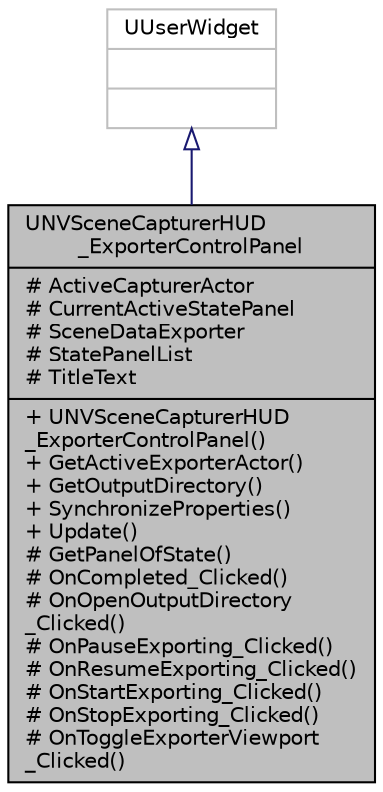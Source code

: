 digraph "UNVSceneCapturerHUD_ExporterControlPanel"
{
  edge [fontname="Helvetica",fontsize="10",labelfontname="Helvetica",labelfontsize="10"];
  node [fontname="Helvetica",fontsize="10",shape=record];
  Node1 [label="{UNVSceneCapturerHUD\l_ExporterControlPanel\n|# ActiveCapturerActor\l# CurrentActiveStatePanel\l# SceneDataExporter\l# StatePanelList\l# TitleText\l|+ UNVSceneCapturerHUD\l_ExporterControlPanel()\l+ GetActiveExporterActor()\l+ GetOutputDirectory()\l+ SynchronizeProperties()\l+ Update()\l# GetPanelOfState()\l# OnCompleted_Clicked()\l# OnOpenOutputDirectory\l_Clicked()\l# OnPauseExporting_Clicked()\l# OnResumeExporting_Clicked()\l# OnStartExporting_Clicked()\l# OnStopExporting_Clicked()\l# OnToggleExporterViewport\l_Clicked()\l}",height=0.2,width=0.4,color="black", fillcolor="grey75", style="filled", fontcolor="black"];
  Node2 -> Node1 [dir="back",color="midnightblue",fontsize="10",style="solid",arrowtail="onormal",fontname="Helvetica"];
  Node2 [label="{UUserWidget\n||}",height=0.2,width=0.4,color="grey75", fillcolor="white", style="filled"];
}
